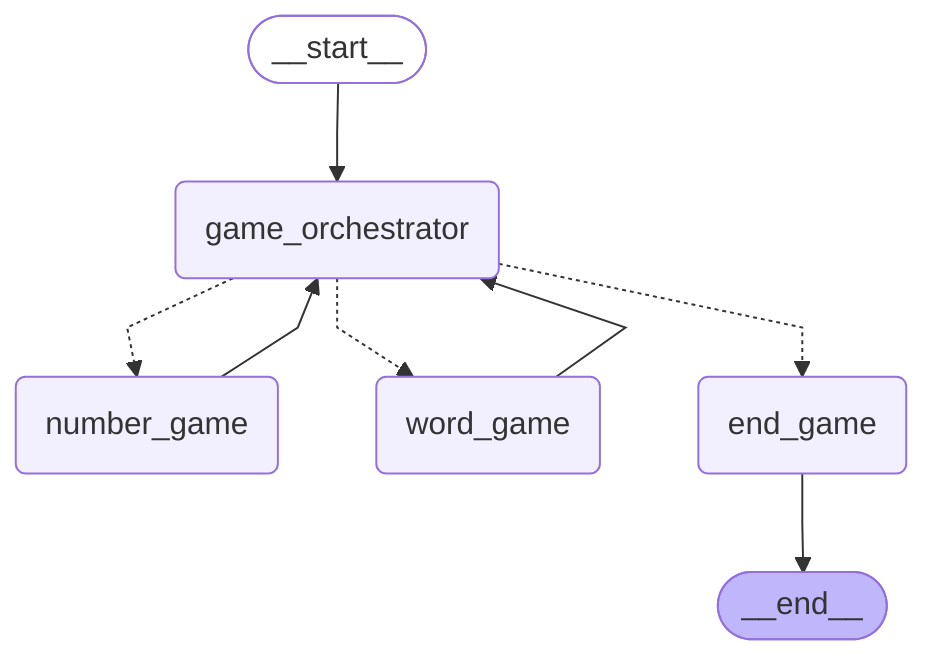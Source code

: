 ---
config:
  flowchart:
    curve: linear
---
graph TD;
	__start__([<p>__start__</p>]):::first
	game_orchestrator(game_orchestrator)
	number_game(number_game)
	word_game(word_game)
	end_game(end_game)
	__end__([<p>__end__</p>]):::last
	__start__ --> game_orchestrator;
	game_orchestrator -.-> end_game;
	game_orchestrator -.-> number_game;
	game_orchestrator -.-> word_game;
	number_game --> game_orchestrator;
	word_game --> game_orchestrator;
	end_game --> __end__;
	classDef default fill:#f2f0ff,line-height:1.2
	classDef first fill-opacity:0
	classDef last fill:#bfb6fc